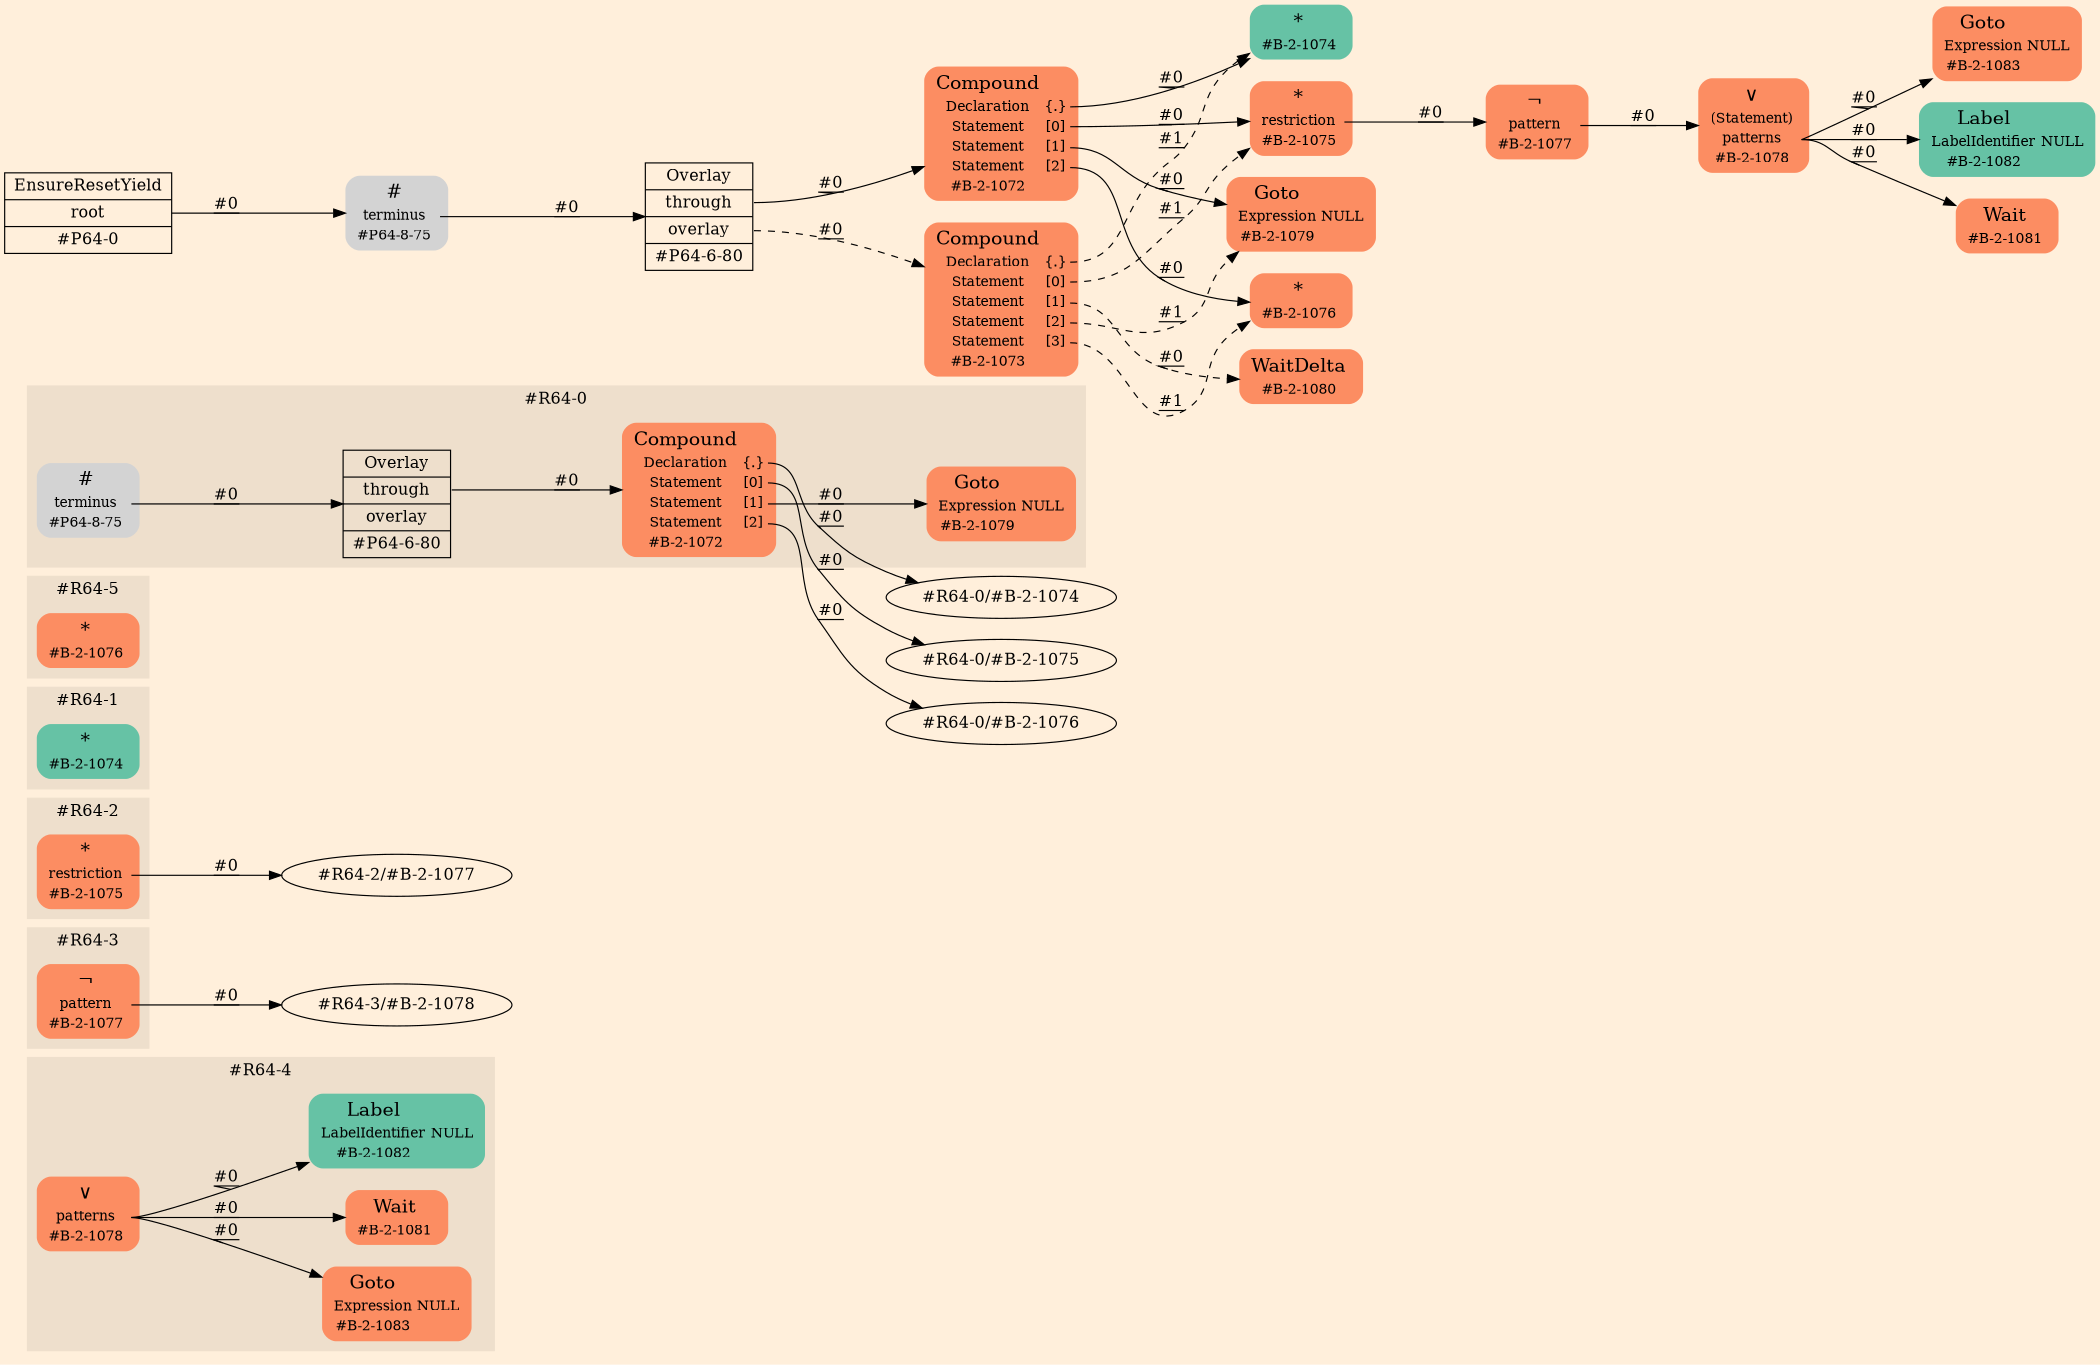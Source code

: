 digraph Inferno {
graph [
rankdir = "LR"
ranksep = 1.0
size = "14,20"
bgcolor = antiquewhite1
color = black
fontcolor = black
];
node [
];
subgraph "cluster#R64-4" {
label = "#R64-4"
style = "filled"
color = antiquewhite2
"#R64-4/#B-2-1081" [
shape = "plaintext"
fillcolor = "/set28/2"
label = <<TABLE BORDER="0" CELLBORDER="0" CELLSPACING="0">
 <TR>
  <TD><FONT POINT-SIZE="16.0">Wait</FONT></TD>
  <TD></TD>
 </TR>
 <TR>
  <TD>#B-2-1081</TD>
  <TD PORT="port0"></TD>
 </TR>
</TABLE>>
style = "rounded,filled"
fontsize = "12"
];
"#R64-4/#B-2-1082" [
shape = "plaintext"
fillcolor = "/set28/1"
label = <<TABLE BORDER="0" CELLBORDER="0" CELLSPACING="0">
 <TR>
  <TD><FONT POINT-SIZE="16.0">Label</FONT></TD>
  <TD></TD>
 </TR>
 <TR>
  <TD>LabelIdentifier</TD>
  <TD PORT="port0">NULL</TD>
 </TR>
 <TR>
  <TD>#B-2-1082</TD>
  <TD PORT="port1"></TD>
 </TR>
</TABLE>>
style = "rounded,filled"
fontsize = "12"
];
"#R64-4/#B-2-1078" [
shape = "plaintext"
fillcolor = "/set28/2"
label = <<TABLE BORDER="0" CELLBORDER="0" CELLSPACING="0">
 <TR>
  <TD><FONT POINT-SIZE="16.0">∨</FONT></TD>
  <TD></TD>
 </TR>
 <TR>
  <TD>patterns</TD>
  <TD PORT="port0"></TD>
 </TR>
 <TR>
  <TD>#B-2-1078</TD>
  <TD PORT="port1"></TD>
 </TR>
</TABLE>>
style = "rounded,filled"
fontsize = "12"
];
"#R64-4/#B-2-1083" [
shape = "plaintext"
fillcolor = "/set28/2"
label = <<TABLE BORDER="0" CELLBORDER="0" CELLSPACING="0">
 <TR>
  <TD><FONT POINT-SIZE="16.0">Goto</FONT></TD>
  <TD></TD>
 </TR>
 <TR>
  <TD>Expression</TD>
  <TD PORT="port0">NULL</TD>
 </TR>
 <TR>
  <TD>#B-2-1083</TD>
  <TD PORT="port1"></TD>
 </TR>
</TABLE>>
style = "rounded,filled"
fontsize = "12"
];
}
subgraph "cluster#R64-3" {
label = "#R64-3"
style = "filled"
color = antiquewhite2
"#R64-3/#B-2-1077" [
shape = "plaintext"
fillcolor = "/set28/2"
label = <<TABLE BORDER="0" CELLBORDER="0" CELLSPACING="0">
 <TR>
  <TD><FONT POINT-SIZE="16.0">¬</FONT></TD>
  <TD></TD>
 </TR>
 <TR>
  <TD>pattern</TD>
  <TD PORT="port0"></TD>
 </TR>
 <TR>
  <TD>#B-2-1077</TD>
  <TD PORT="port1"></TD>
 </TR>
</TABLE>>
style = "rounded,filled"
fontsize = "12"
];
}
subgraph "cluster#R64-2" {
label = "#R64-2"
style = "filled"
color = antiquewhite2
"#R64-2/#B-2-1075" [
shape = "plaintext"
fillcolor = "/set28/2"
label = <<TABLE BORDER="0" CELLBORDER="0" CELLSPACING="0">
 <TR>
  <TD><FONT POINT-SIZE="16.0">*</FONT></TD>
  <TD></TD>
 </TR>
 <TR>
  <TD>restriction</TD>
  <TD PORT="port0"></TD>
 </TR>
 <TR>
  <TD>#B-2-1075</TD>
  <TD PORT="port1"></TD>
 </TR>
</TABLE>>
style = "rounded,filled"
fontsize = "12"
];
}
subgraph "cluster#R64-1" {
label = "#R64-1"
style = "filled"
color = antiquewhite2
"#R64-1/#B-2-1074" [
shape = "plaintext"
fillcolor = "/set28/1"
label = <<TABLE BORDER="0" CELLBORDER="0" CELLSPACING="0">
 <TR>
  <TD><FONT POINT-SIZE="16.0">*</FONT></TD>
  <TD></TD>
 </TR>
 <TR>
  <TD>#B-2-1074</TD>
  <TD PORT="port0"></TD>
 </TR>
</TABLE>>
style = "rounded,filled"
fontsize = "12"
];
}
subgraph "cluster#R64-5" {
label = "#R64-5"
style = "filled"
color = antiquewhite2
"#R64-5/#B-2-1076" [
shape = "plaintext"
fillcolor = "/set28/2"
label = <<TABLE BORDER="0" CELLBORDER="0" CELLSPACING="0">
 <TR>
  <TD><FONT POINT-SIZE="16.0">*</FONT></TD>
  <TD></TD>
 </TR>
 <TR>
  <TD>#B-2-1076</TD>
  <TD PORT="port0"></TD>
 </TR>
</TABLE>>
style = "rounded,filled"
fontsize = "12"
];
}
subgraph "cluster#R64-0" {
label = "#R64-0"
style = "filled"
color = antiquewhite2
"#R64-0/#B-2-1072" [
shape = "plaintext"
fillcolor = "/set28/2"
label = <<TABLE BORDER="0" CELLBORDER="0" CELLSPACING="0">
 <TR>
  <TD><FONT POINT-SIZE="16.0">Compound</FONT></TD>
  <TD></TD>
 </TR>
 <TR>
  <TD>Declaration</TD>
  <TD PORT="port0">{.}</TD>
 </TR>
 <TR>
  <TD>Statement</TD>
  <TD PORT="port1">[0]</TD>
 </TR>
 <TR>
  <TD>Statement</TD>
  <TD PORT="port2">[1]</TD>
 </TR>
 <TR>
  <TD>Statement</TD>
  <TD PORT="port3">[2]</TD>
 </TR>
 <TR>
  <TD>#B-2-1072</TD>
  <TD PORT="port4"></TD>
 </TR>
</TABLE>>
style = "rounded,filled"
fontsize = "12"
];
"#R64-0/#B-2-1079" [
shape = "plaintext"
fillcolor = "/set28/2"
label = <<TABLE BORDER="0" CELLBORDER="0" CELLSPACING="0">
 <TR>
  <TD><FONT POINT-SIZE="16.0">Goto</FONT></TD>
  <TD></TD>
 </TR>
 <TR>
  <TD>Expression</TD>
  <TD PORT="port0">NULL</TD>
 </TR>
 <TR>
  <TD>#B-2-1079</TD>
  <TD PORT="port1"></TD>
 </TR>
</TABLE>>
style = "rounded,filled"
fontsize = "12"
];
"#R64-0/#P64-8-75" [
shape = "plaintext"
label = <<TABLE BORDER="0" CELLBORDER="0" CELLSPACING="0">
 <TR>
  <TD><FONT POINT-SIZE="16.0">#</FONT></TD>
  <TD></TD>
 </TR>
 <TR>
  <TD>terminus</TD>
  <TD PORT="port0"></TD>
 </TR>
 <TR>
  <TD>#P64-8-75</TD>
  <TD PORT="port1"></TD>
 </TR>
</TABLE>>
style = "rounded,filled"
fontsize = "12"
];
"#R64-0/#P64-6-80" [
shape = "record"
fillcolor = antiquewhite2
label = "<fixed> Overlay | <port0> through | <port1> overlay | <port2> #P64-6-80"
style = "filled"
fontsize = "14"
color = black
fontcolor = black
];
}
"CR#P64-0" [
shape = "record"
fillcolor = antiquewhite1
label = "<fixed> EnsureResetYield | <port0> root | <port1> #P64-0"
style = "filled"
fontsize = "14"
color = black
fontcolor = black
];
"#P64-8-75" [
shape = "plaintext"
label = <<TABLE BORDER="0" CELLBORDER="0" CELLSPACING="0">
 <TR>
  <TD><FONT POINT-SIZE="16.0">#</FONT></TD>
  <TD></TD>
 </TR>
 <TR>
  <TD>terminus</TD>
  <TD PORT="port0"></TD>
 </TR>
 <TR>
  <TD>#P64-8-75</TD>
  <TD PORT="port1"></TD>
 </TR>
</TABLE>>
style = "rounded,filled"
fontsize = "12"
];
"#P64-6-80" [
shape = "record"
fillcolor = antiquewhite1
label = "<fixed> Overlay | <port0> through | <port1> overlay | <port2> #P64-6-80"
style = "filled"
fontsize = "14"
color = black
fontcolor = black
];
"#B-2-1072" [
shape = "plaintext"
fillcolor = "/set28/2"
label = <<TABLE BORDER="0" CELLBORDER="0" CELLSPACING="0">
 <TR>
  <TD><FONT POINT-SIZE="16.0">Compound</FONT></TD>
  <TD></TD>
 </TR>
 <TR>
  <TD>Declaration</TD>
  <TD PORT="port0">{.}</TD>
 </TR>
 <TR>
  <TD>Statement</TD>
  <TD PORT="port1">[0]</TD>
 </TR>
 <TR>
  <TD>Statement</TD>
  <TD PORT="port2">[1]</TD>
 </TR>
 <TR>
  <TD>Statement</TD>
  <TD PORT="port3">[2]</TD>
 </TR>
 <TR>
  <TD>#B-2-1072</TD>
  <TD PORT="port4"></TD>
 </TR>
</TABLE>>
style = "rounded,filled"
fontsize = "12"
];
"#B-2-1074" [
shape = "plaintext"
fillcolor = "/set28/1"
label = <<TABLE BORDER="0" CELLBORDER="0" CELLSPACING="0">
 <TR>
  <TD><FONT POINT-SIZE="16.0">*</FONT></TD>
  <TD></TD>
 </TR>
 <TR>
  <TD>#B-2-1074</TD>
  <TD PORT="port0"></TD>
 </TR>
</TABLE>>
style = "rounded,filled"
fontsize = "12"
];
"#B-2-1075" [
shape = "plaintext"
fillcolor = "/set28/2"
label = <<TABLE BORDER="0" CELLBORDER="0" CELLSPACING="0">
 <TR>
  <TD><FONT POINT-SIZE="16.0">*</FONT></TD>
  <TD></TD>
 </TR>
 <TR>
  <TD>restriction</TD>
  <TD PORT="port0"></TD>
 </TR>
 <TR>
  <TD>#B-2-1075</TD>
  <TD PORT="port1"></TD>
 </TR>
</TABLE>>
style = "rounded,filled"
fontsize = "12"
];
"#B-2-1077" [
shape = "plaintext"
fillcolor = "/set28/2"
label = <<TABLE BORDER="0" CELLBORDER="0" CELLSPACING="0">
 <TR>
  <TD><FONT POINT-SIZE="16.0">¬</FONT></TD>
  <TD></TD>
 </TR>
 <TR>
  <TD>pattern</TD>
  <TD PORT="port0"></TD>
 </TR>
 <TR>
  <TD>#B-2-1077</TD>
  <TD PORT="port1"></TD>
 </TR>
</TABLE>>
style = "rounded,filled"
fontsize = "12"
];
"#B-2-1078" [
shape = "plaintext"
fillcolor = "/set28/2"
label = <<TABLE BORDER="0" CELLBORDER="0" CELLSPACING="0">
 <TR>
  <TD><FONT POINT-SIZE="16.0">∨</FONT></TD>
  <TD></TD>
 </TR>
 <TR>
  <TD>(Statement)</TD>
  <TD PORT="port0"></TD>
 </TR>
 <TR>
  <TD>patterns</TD>
  <TD PORT="port1"></TD>
 </TR>
 <TR>
  <TD>#B-2-1078</TD>
  <TD PORT="port2"></TD>
 </TR>
</TABLE>>
style = "rounded,filled"
fontsize = "12"
];
"#B-2-1083" [
shape = "plaintext"
fillcolor = "/set28/2"
label = <<TABLE BORDER="0" CELLBORDER="0" CELLSPACING="0">
 <TR>
  <TD><FONT POINT-SIZE="16.0">Goto</FONT></TD>
  <TD></TD>
 </TR>
 <TR>
  <TD>Expression</TD>
  <TD PORT="port0">NULL</TD>
 </TR>
 <TR>
  <TD>#B-2-1083</TD>
  <TD PORT="port1"></TD>
 </TR>
</TABLE>>
style = "rounded,filled"
fontsize = "12"
];
"#B-2-1082" [
shape = "plaintext"
fillcolor = "/set28/1"
label = <<TABLE BORDER="0" CELLBORDER="0" CELLSPACING="0">
 <TR>
  <TD><FONT POINT-SIZE="16.0">Label</FONT></TD>
  <TD></TD>
 </TR>
 <TR>
  <TD>LabelIdentifier</TD>
  <TD PORT="port0">NULL</TD>
 </TR>
 <TR>
  <TD>#B-2-1082</TD>
  <TD PORT="port1"></TD>
 </TR>
</TABLE>>
style = "rounded,filled"
fontsize = "12"
];
"#B-2-1081" [
shape = "plaintext"
fillcolor = "/set28/2"
label = <<TABLE BORDER="0" CELLBORDER="0" CELLSPACING="0">
 <TR>
  <TD><FONT POINT-SIZE="16.0">Wait</FONT></TD>
  <TD></TD>
 </TR>
 <TR>
  <TD>#B-2-1081</TD>
  <TD PORT="port0"></TD>
 </TR>
</TABLE>>
style = "rounded,filled"
fontsize = "12"
];
"#B-2-1079" [
shape = "plaintext"
fillcolor = "/set28/2"
label = <<TABLE BORDER="0" CELLBORDER="0" CELLSPACING="0">
 <TR>
  <TD><FONT POINT-SIZE="16.0">Goto</FONT></TD>
  <TD></TD>
 </TR>
 <TR>
  <TD>Expression</TD>
  <TD PORT="port0">NULL</TD>
 </TR>
 <TR>
  <TD>#B-2-1079</TD>
  <TD PORT="port1"></TD>
 </TR>
</TABLE>>
style = "rounded,filled"
fontsize = "12"
];
"#B-2-1076" [
shape = "plaintext"
fillcolor = "/set28/2"
label = <<TABLE BORDER="0" CELLBORDER="0" CELLSPACING="0">
 <TR>
  <TD><FONT POINT-SIZE="16.0">*</FONT></TD>
  <TD></TD>
 </TR>
 <TR>
  <TD>#B-2-1076</TD>
  <TD PORT="port0"></TD>
 </TR>
</TABLE>>
style = "rounded,filled"
fontsize = "12"
];
"#B-2-1073" [
shape = "plaintext"
fillcolor = "/set28/2"
label = <<TABLE BORDER="0" CELLBORDER="0" CELLSPACING="0">
 <TR>
  <TD><FONT POINT-SIZE="16.0">Compound</FONT></TD>
  <TD></TD>
 </TR>
 <TR>
  <TD>Declaration</TD>
  <TD PORT="port0">{.}</TD>
 </TR>
 <TR>
  <TD>Statement</TD>
  <TD PORT="port1">[0]</TD>
 </TR>
 <TR>
  <TD>Statement</TD>
  <TD PORT="port2">[1]</TD>
 </TR>
 <TR>
  <TD>Statement</TD>
  <TD PORT="port3">[2]</TD>
 </TR>
 <TR>
  <TD>Statement</TD>
  <TD PORT="port4">[3]</TD>
 </TR>
 <TR>
  <TD>#B-2-1073</TD>
  <TD PORT="port5"></TD>
 </TR>
</TABLE>>
style = "rounded,filled"
fontsize = "12"
];
"#B-2-1080" [
shape = "plaintext"
fillcolor = "/set28/2"
label = <<TABLE BORDER="0" CELLBORDER="0" CELLSPACING="0">
 <TR>
  <TD><FONT POINT-SIZE="16.0">WaitDelta</FONT></TD>
  <TD></TD>
 </TR>
 <TR>
  <TD>#B-2-1080</TD>
  <TD PORT="port0"></TD>
 </TR>
</TABLE>>
style = "rounded,filled"
fontsize = "12"
];
"CR#P64-0":port0 -> "#P64-8-75" [style="solid"
label = "#0"
decorate = true
color = black
fontcolor = black
];
"#P64-8-75":port0 -> "#P64-6-80" [style="solid"
label = "#0"
decorate = true
color = black
fontcolor = black
];
"#P64-6-80":port0 -> "#B-2-1072" [style="solid"
label = "#0"
decorate = true
color = black
fontcolor = black
];
"#P64-6-80":port1 -> "#B-2-1073" [style="dashed"
label = "#0"
decorate = true
color = black
fontcolor = black
];
"#B-2-1072":port0 -> "#B-2-1074" [style="solid"
label = "#0"
decorate = true
color = black
fontcolor = black
];
"#B-2-1072":port1 -> "#B-2-1075" [style="solid"
label = "#0"
decorate = true
color = black
fontcolor = black
];
"#B-2-1072":port2 -> "#B-2-1079" [style="solid"
label = "#0"
decorate = true
color = black
fontcolor = black
];
"#B-2-1072":port3 -> "#B-2-1076" [style="solid"
label = "#0"
decorate = true
color = black
fontcolor = black
];
"#B-2-1075":port0 -> "#B-2-1077" [style="solid"
label = "#0"
decorate = true
color = black
fontcolor = black
];
"#B-2-1077":port0 -> "#B-2-1078" [style="solid"
label = "#0"
decorate = true
color = black
fontcolor = black
];
"#B-2-1078":port1 -> "#B-2-1083" [style="solid"
label = "#0"
decorate = true
color = black
fontcolor = black
];
"#B-2-1078":port1 -> "#B-2-1082" [style="solid"
label = "#0"
decorate = true
color = black
fontcolor = black
];
"#B-2-1078":port1 -> "#B-2-1081" [style="solid"
label = "#0"
decorate = true
color = black
fontcolor = black
];
"#B-2-1073":port0 -> "#B-2-1074" [style="dashed"
label = "#1"
decorate = true
color = black
fontcolor = black
];
"#B-2-1073":port1 -> "#B-2-1075" [style="dashed"
label = "#1"
decorate = true
color = black
fontcolor = black
];
"#B-2-1073":port2 -> "#B-2-1080" [style="dashed"
label = "#0"
decorate = true
color = black
fontcolor = black
];
"#B-2-1073":port3 -> "#B-2-1079" [style="dashed"
label = "#1"
decorate = true
color = black
fontcolor = black
];
"#B-2-1073":port4 -> "#B-2-1076" [style="dashed"
label = "#1"
decorate = true
color = black
fontcolor = black
];
"#R64-0/#B-2-1072":port0 -> "#R64-0/#B-2-1074" [style="solid"
label = "#0"
decorate = true
color = black
fontcolor = black
];
"#R64-0/#B-2-1072":port1 -> "#R64-0/#B-2-1075" [style="solid"
label = "#0"
decorate = true
color = black
fontcolor = black
];
"#R64-0/#B-2-1072":port2 -> "#R64-0/#B-2-1079" [style="solid"
label = "#0"
decorate = true
color = black
fontcolor = black
];
"#R64-0/#B-2-1072":port3 -> "#R64-0/#B-2-1076" [style="solid"
label = "#0"
decorate = true
color = black
fontcolor = black
];
"#R64-0/#P64-8-75":port0 -> "#R64-0/#P64-6-80" [style="solid"
label = "#0"
decorate = true
color = black
fontcolor = black
];
"#R64-0/#P64-6-80":port0 -> "#R64-0/#B-2-1072" [style="solid"
label = "#0"
decorate = true
color = black
fontcolor = black
];
"#R64-2/#B-2-1075":port0 -> "#R64-2/#B-2-1077" [style="solid"
label = "#0"
decorate = true
color = black
fontcolor = black
];
"#R64-3/#B-2-1077":port0 -> "#R64-3/#B-2-1078" [style="solid"
label = "#0"
decorate = true
color = black
fontcolor = black
];
"#R64-4/#B-2-1078":port0 -> "#R64-4/#B-2-1083" [style="solid"
label = "#0"
decorate = true
color = black
fontcolor = black
];
"#R64-4/#B-2-1078":port0 -> "#R64-4/#B-2-1082" [style="solid"
label = "#0"
decorate = true
color = black
fontcolor = black
];
"#R64-4/#B-2-1078":port0 -> "#R64-4/#B-2-1081" [style="solid"
label = "#0"
decorate = true
color = black
fontcolor = black
];
}
